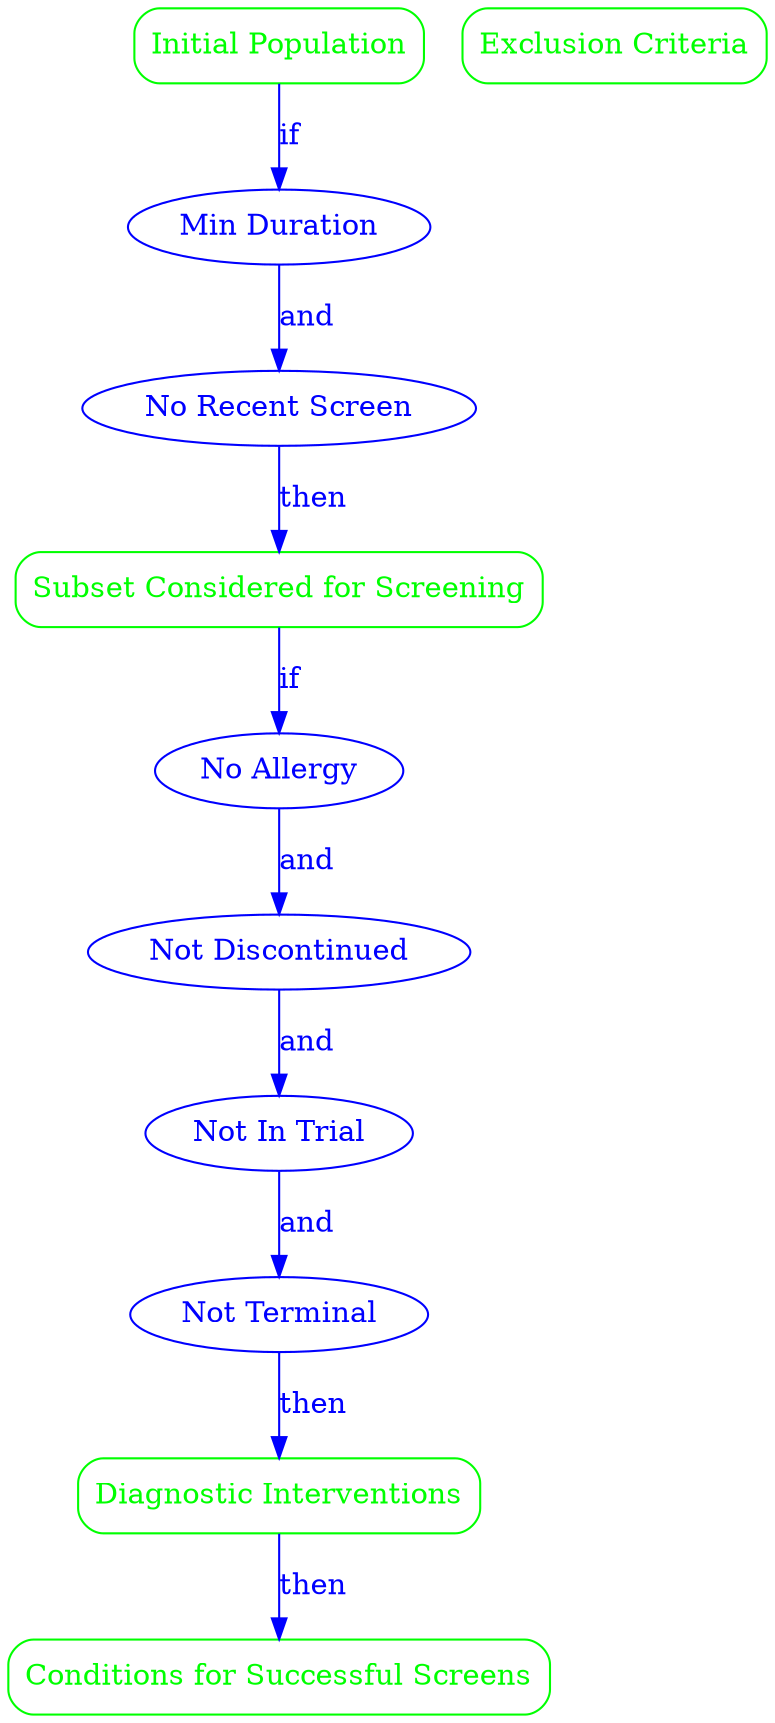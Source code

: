 digraph Protocol {
    rankdir=TB;

    // Population nodes
    InitialPop [label="Initial Population" shape=box style=rounded color=green fontcolor=green comment="All patients currently prescribed GLP-1 receptor agonists, including but not limited to medications such as liraglutide, exenatide, dulaglutide, and semaglutide."];
    SubsetScreen [label="Subset Considered for Screening" shape=box style=rounded color=green fontcolor=green comment="Patients who have been on GLP-1 medications for a minimum duration of 4 weeks, as side effects may not be immediately apparent. Patients who have not had a documented side effect screening in the past 3 months."];
    Exclusion [label="Exclusion Criteria" shape=box style=rounded color=green fontcolor=green comment="Patients with a known allergy or hypersensitivity to GLP-1 medications. Patients who have discontinued GLP-1 medications within the last 4 weeks. Patients currently participating in a clinical trial that includes regular monitoring for side effects of GLP-1 medications. Patients with a terminal illness or in palliative care where the focus is on comfort rather than active management of medication side effects."];
    DiagnosticInterventions [label="Diagnostic Interventions" shape=box style=rounded color=green fontcolor=green comment="Conduct a comprehensive review of the patient's medical history and current symptoms. Perform laboratory tests as indicated, including but not limited to renal function tests, liver function tests, and pancreatic enzyme levels. Utilize patient-reported outcome measures (PROMs) to assess the presence and severity of common side effects such as nausea, vomiting, diarrhea, and abdominal pain."];
    SuccessfulScreens [label="Conditions for Successful Screens" shape=box style=rounded color=green fontcolor=green comment="Identification and documentation of any new or worsening side effects since the initiation of GLP-1 therapy. Clear communication of findings to the patient, including education on potential side effects and their management. Recommendation for consultation with a healthcare provider if significant side effects are identified, or if the patient expresses concern about their medication. Follow-up plan established for patients with identified side effects, including potential medication adjustment or discontinuation if necessary."];

    // Criterion nodes
    MinDuration [label="Min Duration" shape=ellipse color=blue fontcolor=blue comment="Patients who have been on GLP-1 medications for a minimum duration of 4 weeks."];
    NoRecentScreen [label="No Recent Screen" shape=ellipse color=blue fontcolor=blue comment="Patients who have not had a documented side effect screening in the past 3 months."];
    NoAllergy [label="No Allergy" shape=ellipse color=blue fontcolor=blue comment="Patients with a known allergy or hypersensitivity to GLP-1 medications."];
    NotDiscontinued [label="Not Discontinued" shape=ellipse color=blue fontcolor=blue comment="Patients who have discontinued GLP-1 medications within the last 4 weeks."];
    NotInTrial [label="Not In Trial" shape=ellipse color=blue fontcolor=blue comment="Patients currently participating in a clinical trial that includes regular monitoring for side effects of GLP-1 medications."];
    NotTerminal [label="Not Terminal" shape=ellipse color=blue fontcolor=blue comment="Patients with a terminal illness or in palliative care where the focus is on comfort rather than active management of medication side effects."];

    // Edges
    InitialPop -> MinDuration [label="if" color=blue fontcolor=blue];
    MinDuration -> NoRecentScreen [label="and" color=blue fontcolor=blue];
    NoRecentScreen -> SubsetScreen [label="then" color=blue fontcolor=blue];

    SubsetScreen -> NoAllergy [label="if" color=blue fontcolor=blue];
    NoAllergy -> NotDiscontinued [label="and" color=blue fontcolor=blue];
    NotDiscontinued -> NotInTrial [label="and" color=blue fontcolor=blue];
    NotInTrial -> NotTerminal [label="and" color=blue fontcolor=blue];
    NotTerminal -> DiagnosticInterventions [label="then" color=blue fontcolor=blue];

    DiagnosticInterventions -> SuccessfulScreens [label="then" color=blue fontcolor=blue];
}